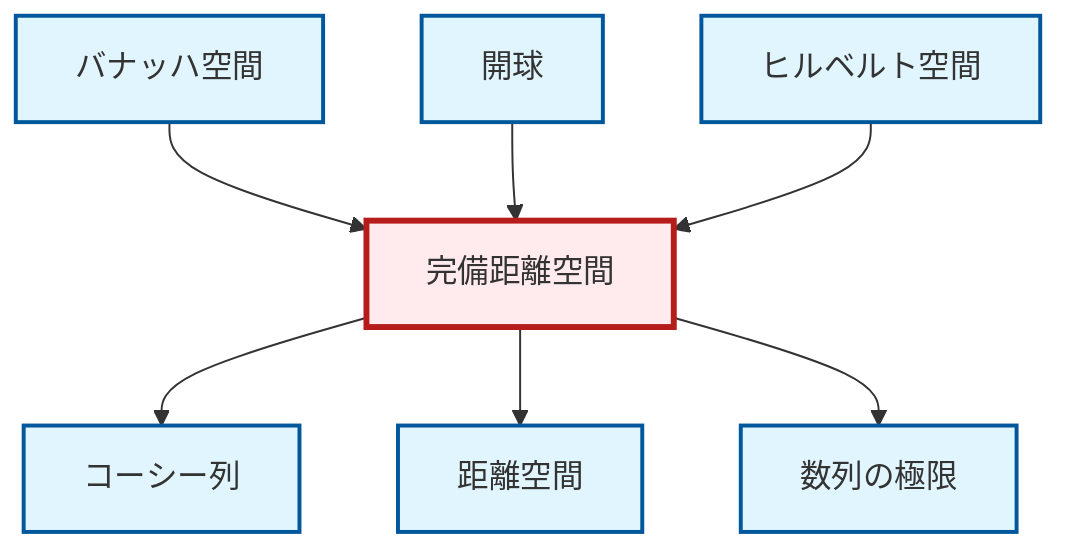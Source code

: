 graph TD
    classDef definition fill:#e1f5fe,stroke:#01579b,stroke-width:2px
    classDef theorem fill:#f3e5f5,stroke:#4a148c,stroke-width:2px
    classDef axiom fill:#fff3e0,stroke:#e65100,stroke-width:2px
    classDef example fill:#e8f5e9,stroke:#1b5e20,stroke-width:2px
    classDef current fill:#ffebee,stroke:#b71c1c,stroke-width:3px
    def-banach-space["バナッハ空間"]:::definition
    def-metric-space["距離空間"]:::definition
    def-open-ball["開球"]:::definition
    def-cauchy-sequence["コーシー列"]:::definition
    def-limit["数列の極限"]:::definition
    def-complete-metric-space["完備距離空間"]:::definition
    def-hilbert-space["ヒルベルト空間"]:::definition
    def-complete-metric-space --> def-cauchy-sequence
    def-banach-space --> def-complete-metric-space
    def-open-ball --> def-complete-metric-space
    def-hilbert-space --> def-complete-metric-space
    def-complete-metric-space --> def-metric-space
    def-complete-metric-space --> def-limit
    class def-complete-metric-space current